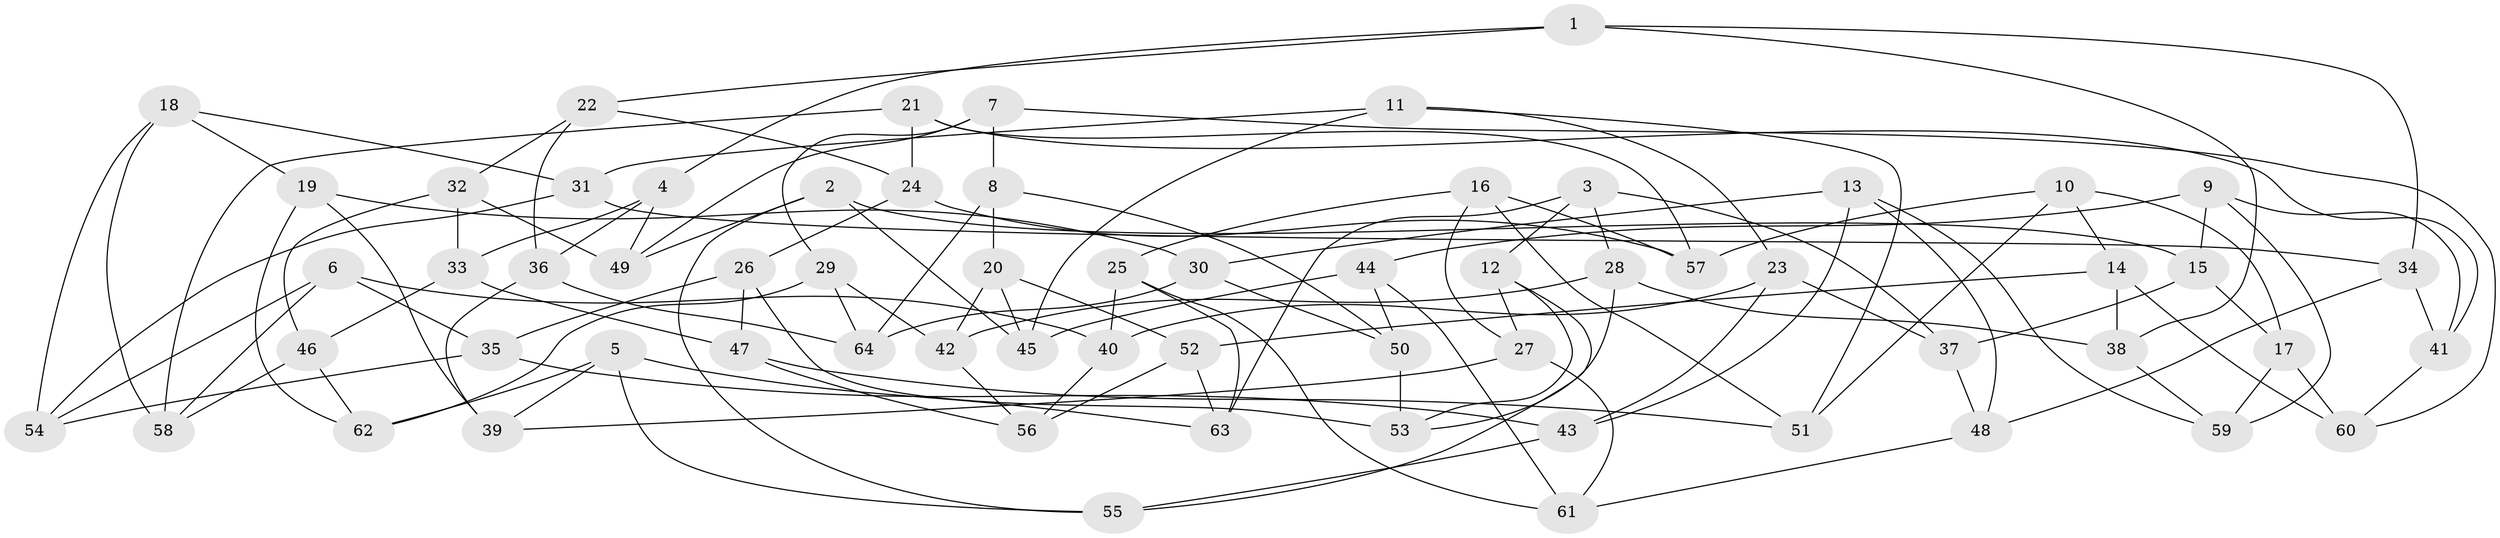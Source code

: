 // Generated by graph-tools (version 1.1) at 2025/26/03/09/25 03:26:58]
// undirected, 64 vertices, 128 edges
graph export_dot {
graph [start="1"]
  node [color=gray90,style=filled];
  1;
  2;
  3;
  4;
  5;
  6;
  7;
  8;
  9;
  10;
  11;
  12;
  13;
  14;
  15;
  16;
  17;
  18;
  19;
  20;
  21;
  22;
  23;
  24;
  25;
  26;
  27;
  28;
  29;
  30;
  31;
  32;
  33;
  34;
  35;
  36;
  37;
  38;
  39;
  40;
  41;
  42;
  43;
  44;
  45;
  46;
  47;
  48;
  49;
  50;
  51;
  52;
  53;
  54;
  55;
  56;
  57;
  58;
  59;
  60;
  61;
  62;
  63;
  64;
  1 -- 4;
  1 -- 34;
  1 -- 38;
  1 -- 22;
  2 -- 45;
  2 -- 49;
  2 -- 55;
  2 -- 15;
  3 -- 28;
  3 -- 12;
  3 -- 63;
  3 -- 37;
  4 -- 36;
  4 -- 33;
  4 -- 49;
  5 -- 62;
  5 -- 55;
  5 -- 63;
  5 -- 39;
  6 -- 40;
  6 -- 35;
  6 -- 58;
  6 -- 54;
  7 -- 49;
  7 -- 29;
  7 -- 60;
  7 -- 8;
  8 -- 50;
  8 -- 64;
  8 -- 20;
  9 -- 41;
  9 -- 15;
  9 -- 59;
  9 -- 44;
  10 -- 17;
  10 -- 14;
  10 -- 57;
  10 -- 51;
  11 -- 23;
  11 -- 51;
  11 -- 45;
  11 -- 31;
  12 -- 27;
  12 -- 55;
  12 -- 53;
  13 -- 43;
  13 -- 59;
  13 -- 30;
  13 -- 48;
  14 -- 52;
  14 -- 60;
  14 -- 38;
  15 -- 17;
  15 -- 37;
  16 -- 25;
  16 -- 27;
  16 -- 57;
  16 -- 51;
  17 -- 59;
  17 -- 60;
  18 -- 19;
  18 -- 54;
  18 -- 58;
  18 -- 31;
  19 -- 30;
  19 -- 39;
  19 -- 62;
  20 -- 42;
  20 -- 52;
  20 -- 45;
  21 -- 41;
  21 -- 24;
  21 -- 57;
  21 -- 58;
  22 -- 36;
  22 -- 32;
  22 -- 24;
  23 -- 37;
  23 -- 43;
  23 -- 40;
  24 -- 26;
  24 -- 57;
  25 -- 63;
  25 -- 40;
  25 -- 61;
  26 -- 47;
  26 -- 53;
  26 -- 35;
  27 -- 61;
  27 -- 39;
  28 -- 42;
  28 -- 53;
  28 -- 38;
  29 -- 62;
  29 -- 64;
  29 -- 42;
  30 -- 50;
  30 -- 64;
  31 -- 34;
  31 -- 54;
  32 -- 46;
  32 -- 33;
  32 -- 49;
  33 -- 47;
  33 -- 46;
  34 -- 48;
  34 -- 41;
  35 -- 54;
  35 -- 43;
  36 -- 39;
  36 -- 64;
  37 -- 48;
  38 -- 59;
  40 -- 56;
  41 -- 60;
  42 -- 56;
  43 -- 55;
  44 -- 45;
  44 -- 61;
  44 -- 50;
  46 -- 62;
  46 -- 58;
  47 -- 51;
  47 -- 56;
  48 -- 61;
  50 -- 53;
  52 -- 63;
  52 -- 56;
}
